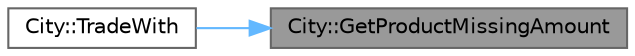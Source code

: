 digraph "City::GetProductMissingAmount"
{
 // LATEX_PDF_SIZE
  bgcolor="transparent";
  edge [fontname=Helvetica,fontsize=10,labelfontname=Helvetica,labelfontsize=10];
  node [fontname=Helvetica,fontsize=10,shape=box,height=0.2,width=0.4];
  rankdir="RL";
  Node1 [id="Node000001",label="City::GetProductMissingAmount",height=0.2,width=0.4,color="gray40", fillcolor="grey60", style="filled", fontcolor="black",tooltip="Get the missing amount of a product in the city."];
  Node1 -> Node2 [id="edge1_Node000001_Node000002",dir="back",color="steelblue1",style="solid",tooltip=" "];
  Node2 [id="Node000002",label="City::TradeWith",height=0.2,width=0.4,color="grey40", fillcolor="white", style="filled",URL="$classCity.html#ae21b9eba53e1b04d630b69a3f0503f19",tooltip="Trade products with another city. The two cities may or may not have products in common."];
}
